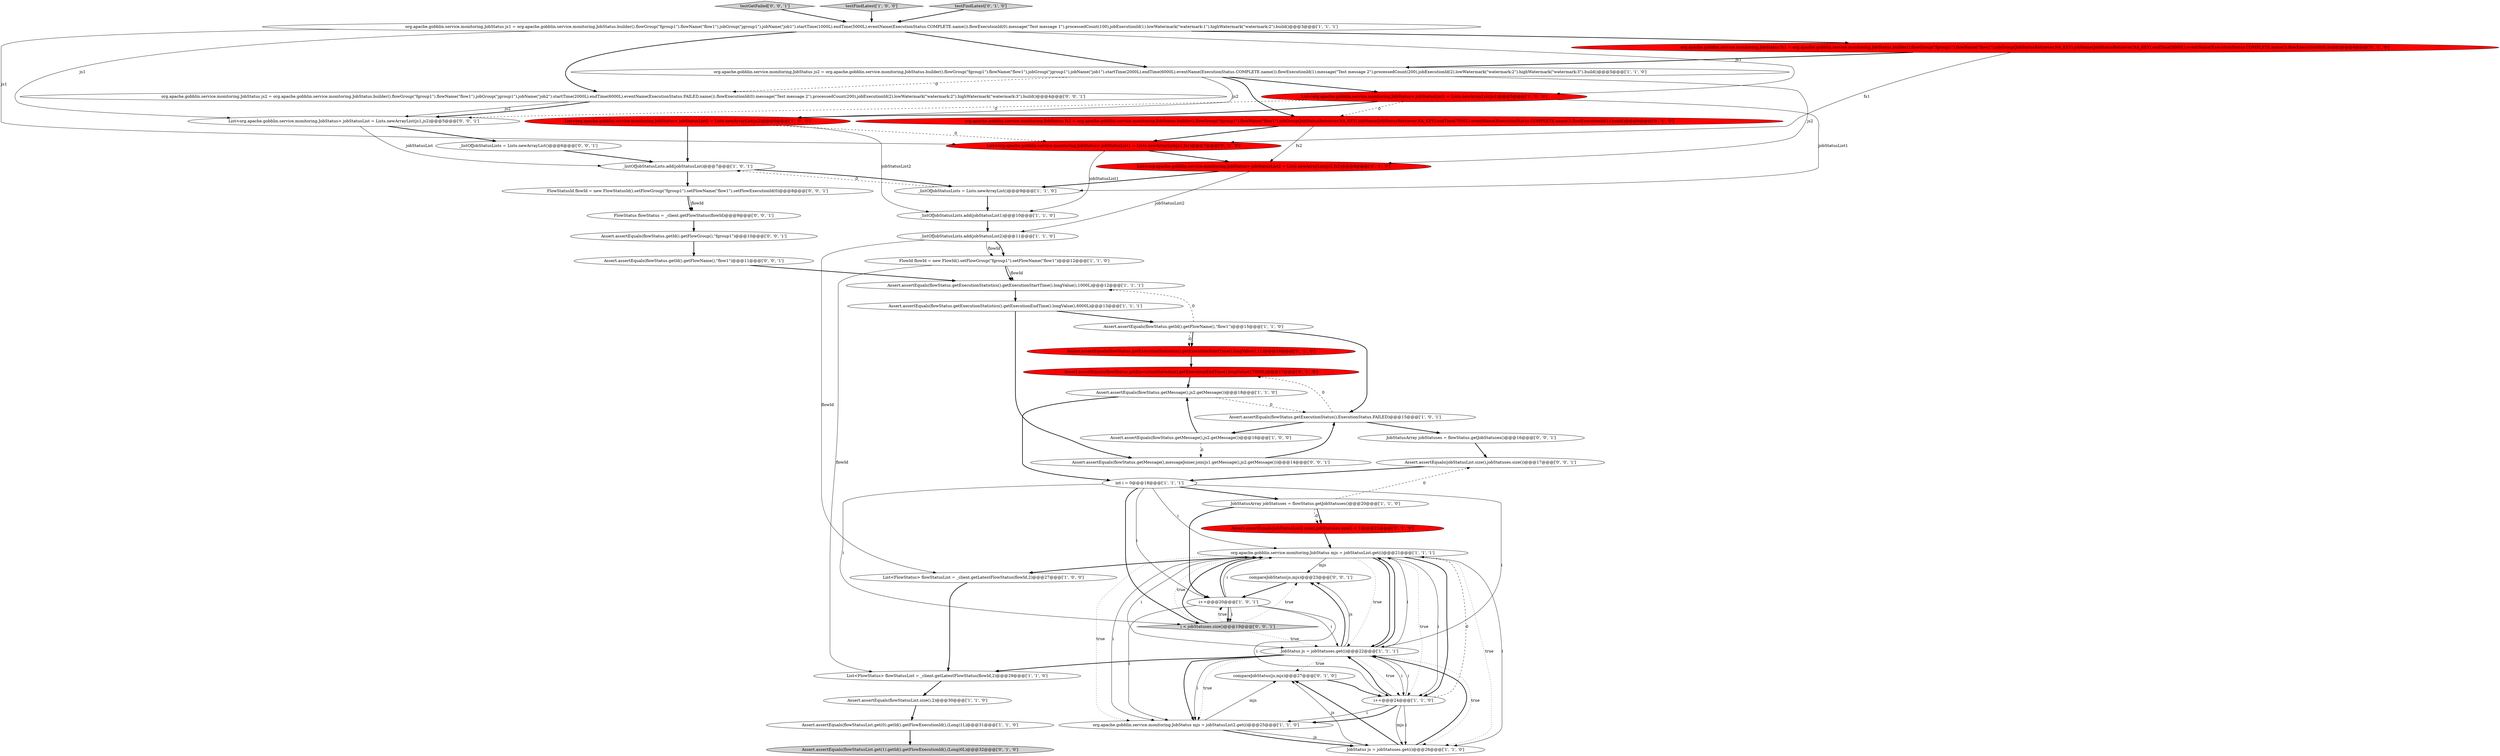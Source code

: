 digraph {
31 [style = filled, label = "Assert.assertEquals(flowStatus.getExecutionStatistics().getExecutionEndTime().longValue(),7000L)@@@17@@@['0', '1', '0']", fillcolor = red, shape = ellipse image = "AAA1AAABBB2BBB"];
26 [style = filled, label = "org.apache.gobblin.service.monitoring.JobStatus js1 = org.apache.gobblin.service.monitoring.JobStatus.builder().flowGroup(\"fgroup1\").flowName(\"flow1\").jobGroup(\"jgroup1\").jobName(\"job1\").startTime(1000L).endTime(5000L).eventName(ExecutionStatus.COMPLETE.name()).flowExecutionId(0).message(\"Test message 1\").processedCount(100).jobExecutionId(1).lowWatermark(\"watermark:1\").highWatermark(\"watermark:2\").build()@@@3@@@['1', '1', '1']", fillcolor = white, shape = ellipse image = "AAA0AAABBB1BBB"];
13 [style = filled, label = "Assert.assertEquals(flowStatusList.get(0).getId().getFlowExecutionId(),(Long)1L)@@@31@@@['1', '1', '0']", fillcolor = white, shape = ellipse image = "AAA0AAABBB1BBB"];
29 [style = filled, label = "compareJobStatus(js,mjs)@@@27@@@['0', '1', '0']", fillcolor = white, shape = ellipse image = "AAA0AAABBB2BBB"];
6 [style = filled, label = "org.apache.gobblin.service.monitoring.JobStatus mjs = jobStatusList.get(i)@@@21@@@['1', '1', '1']", fillcolor = white, shape = ellipse image = "AAA0AAABBB1BBB"];
42 [style = filled, label = "compareJobStatus(js,mjs)@@@23@@@['0', '0', '1']", fillcolor = white, shape = ellipse image = "AAA0AAABBB3BBB"];
17 [style = filled, label = "Assert.assertEquals(flowStatus.getExecutionStatus(),ExecutionStatus.FAILED)@@@15@@@['1', '0', '1']", fillcolor = white, shape = ellipse image = "AAA0AAABBB1BBB"];
16 [style = filled, label = "_listOfJobStatusLists.add(jobStatusList2)@@@11@@@['1', '1', '0']", fillcolor = white, shape = ellipse image = "AAA0AAABBB1BBB"];
22 [style = filled, label = "List<FlowStatus> flowStatusList = _client.getLatestFlowStatus(flowId,2)@@@27@@@['1', '0', '0']", fillcolor = white, shape = ellipse image = "AAA0AAABBB1BBB"];
47 [style = filled, label = "FlowStatus flowStatus = _client.getFlowStatus(flowId)@@@9@@@['0', '0', '1']", fillcolor = white, shape = ellipse image = "AAA0AAABBB3BBB"];
2 [style = filled, label = "Assert.assertEquals(flowStatus.getExecutionStatistics().getExecutionStartTime().longValue(),1000L)@@@12@@@['1', '1', '1']", fillcolor = white, shape = ellipse image = "AAA0AAABBB1BBB"];
5 [style = filled, label = "JobStatusArray jobStatuses = flowStatus.getJobStatuses()@@@20@@@['1', '1', '0']", fillcolor = white, shape = ellipse image = "AAA0AAABBB1BBB"];
27 [style = filled, label = "Assert.assertEquals(flowStatus.getId().getFlowName(),\"flow1\")@@@15@@@['1', '1', '0']", fillcolor = white, shape = ellipse image = "AAA0AAABBB1BBB"];
39 [style = filled, label = "testGetFailed['0', '0', '1']", fillcolor = lightgray, shape = diamond image = "AAA0AAABBB3BBB"];
21 [style = filled, label = "testFindLatest['1', '0', '0']", fillcolor = lightgray, shape = diamond image = "AAA0AAABBB1BBB"];
49 [style = filled, label = "Assert.assertEquals(flowStatus.getId().getFlowName(),\"flow1\")@@@11@@@['0', '0', '1']", fillcolor = white, shape = ellipse image = "AAA0AAABBB3BBB"];
46 [style = filled, label = "Assert.assertEquals(jobStatusList.size(),jobStatuses.size())@@@17@@@['0', '0', '1']", fillcolor = white, shape = ellipse image = "AAA0AAABBB3BBB"];
25 [style = filled, label = "List<FlowStatus> flowStatusList = _client.getLatestFlowStatus(flowId,2)@@@29@@@['1', '1', '0']", fillcolor = white, shape = ellipse image = "AAA0AAABBB1BBB"];
33 [style = filled, label = "List<org.apache.gobblin.service.monitoring.JobStatus> jobStatusList2 = Lists.newArrayList(js2,fs2)@@@8@@@['0', '1', '0']", fillcolor = red, shape = ellipse image = "AAA1AAABBB2BBB"];
36 [style = filled, label = "Assert.assertEquals(flowStatusList.get(1).getId().getFlowExecutionId(),(Long)0L)@@@32@@@['0', '1', '0']", fillcolor = lightgray, shape = ellipse image = "AAA0AAABBB2BBB"];
41 [style = filled, label = "_listOfJobStatusLists = Lists.newArrayList()@@@6@@@['0', '0', '1']", fillcolor = white, shape = ellipse image = "AAA0AAABBB3BBB"];
38 [style = filled, label = "FlowStatusId flowId = new FlowStatusId().setFlowGroup(\"fgroup1\").setFlowName(\"flow1\").setFlowExecutionId(0)@@@8@@@['0', '0', '1']", fillcolor = white, shape = ellipse image = "AAA0AAABBB3BBB"];
45 [style = filled, label = "JobStatusArray jobStatuses = flowStatus.getJobStatuses()@@@16@@@['0', '0', '1']", fillcolor = white, shape = ellipse image = "AAA0AAABBB3BBB"];
10 [style = filled, label = "Assert.assertEquals(flowStatus.getExecutionStatistics().getExecutionEndTime().longValue(),6000L)@@@13@@@['1', '1', '1']", fillcolor = white, shape = ellipse image = "AAA0AAABBB1BBB"];
32 [style = filled, label = "Assert.assertEquals(flowStatus.getExecutionStatistics().getExecutionStartTime().longValue(),1L)@@@16@@@['0', '1', '0']", fillcolor = red, shape = ellipse image = "AAA1AAABBB2BBB"];
44 [style = filled, label = "List<org.apache.gobblin.service.monitoring.JobStatus> jobStatusList = Lists.newArrayList(js1,js2)@@@5@@@['0', '0', '1']", fillcolor = white, shape = ellipse image = "AAA0AAABBB3BBB"];
11 [style = filled, label = "FlowId flowId = new FlowId().setFlowGroup(\"fgroup1\").setFlowName(\"flow1\")@@@12@@@['1', '1', '0']", fillcolor = white, shape = ellipse image = "AAA0AAABBB1BBB"];
12 [style = filled, label = "i++@@@20@@@['1', '0', '1']", fillcolor = white, shape = ellipse image = "AAA0AAABBB1BBB"];
1 [style = filled, label = "List<org.apache.gobblin.service.monitoring.JobStatus> jobStatusList2 = Lists.newArrayList(js2)@@@6@@@['1', '0', '0']", fillcolor = red, shape = ellipse image = "AAA1AAABBB1BBB"];
3 [style = filled, label = "org.apache.gobblin.service.monitoring.JobStatus mjs = jobStatusList2.get(i)@@@25@@@['1', '1', '0']", fillcolor = white, shape = ellipse image = "AAA0AAABBB1BBB"];
24 [style = filled, label = "Assert.assertEquals(flowStatus.getMessage(),js2.getMessage())@@@18@@@['1', '1', '0']", fillcolor = white, shape = ellipse image = "AAA0AAABBB1BBB"];
15 [style = filled, label = "Assert.assertEquals(flowStatus.getMessage(),js2.getMessage())@@@16@@@['1', '0', '0']", fillcolor = white, shape = ellipse image = "AAA0AAABBB1BBB"];
7 [style = filled, label = "Assert.assertEquals(flowStatusList.size(),2)@@@30@@@['1', '1', '0']", fillcolor = white, shape = ellipse image = "AAA0AAABBB1BBB"];
14 [style = filled, label = "JobStatus js = jobStatuses.get(i)@@@22@@@['1', '1', '1']", fillcolor = white, shape = ellipse image = "AAA0AAABBB1BBB"];
9 [style = filled, label = "org.apache.gobblin.service.monitoring.JobStatus js2 = org.apache.gobblin.service.monitoring.JobStatus.builder().flowGroup(\"fgroup1\").flowName(\"flow1\").jobGroup(\"jgroup1\").jobName(\"job1\").startTime(2000L).endTime(6000L).eventName(ExecutionStatus.COMPLETE.name()).flowExecutionId(1).message(\"Test message 2\").processedCount(200).jobExecutionId(2).lowWatermark(\"watermark:2\").highWatermark(\"watermark:3\").build()@@@5@@@['1', '1', '0']", fillcolor = white, shape = ellipse image = "AAA0AAABBB1BBB"];
23 [style = filled, label = "_listOfJobStatusLists.add(jobStatusList)@@@7@@@['1', '0', '1']", fillcolor = white, shape = ellipse image = "AAA0AAABBB1BBB"];
8 [style = filled, label = "i++@@@24@@@['1', '1', '0']", fillcolor = white, shape = ellipse image = "AAA0AAABBB1BBB"];
28 [style = filled, label = "org.apache.gobblin.service.monitoring.JobStatus fs2 = org.apache.gobblin.service.monitoring.JobStatus.builder().flowGroup(\"fgroup1\").flowName(\"flow1\").jobGroup(JobStatusRetriever.NA_KEY).jobName(JobStatusRetriever.NA_KEY).endTime(7000L).eventName(ExecutionStatus.COMPLETE.name()).flowExecutionId(1).build()@@@6@@@['0', '1', '0']", fillcolor = red, shape = ellipse image = "AAA1AAABBB2BBB"];
19 [style = filled, label = "List<org.apache.gobblin.service.monitoring.JobStatus> jobStatusList1 = Lists.newArrayList(js1)@@@5@@@['1', '0', '0']", fillcolor = red, shape = ellipse image = "AAA1AAABBB1BBB"];
0 [style = filled, label = "_listOfJobStatusLists = Lists.newArrayList()@@@9@@@['1', '1', '0']", fillcolor = white, shape = ellipse image = "AAA0AAABBB1BBB"];
34 [style = filled, label = "Assert.assertEquals(jobStatusList2.size(),jobStatuses.size() + 1)@@@21@@@['0', '1', '0']", fillcolor = red, shape = ellipse image = "AAA1AAABBB2BBB"];
50 [style = filled, label = "Assert.assertEquals(flowStatus.getMessage(),messageJoiner.join(js1.getMessage(),js2.getMessage()))@@@14@@@['0', '0', '1']", fillcolor = white, shape = ellipse image = "AAA0AAABBB3BBB"];
40 [style = filled, label = "i < jobStatuses.size()@@@19@@@['0', '0', '1']", fillcolor = lightgray, shape = diamond image = "AAA0AAABBB3BBB"];
48 [style = filled, label = "Assert.assertEquals(flowStatus.getId().getFlowGroup(),\"fgroup1\")@@@10@@@['0', '0', '1']", fillcolor = white, shape = ellipse image = "AAA0AAABBB3BBB"];
4 [style = filled, label = "int i = 0@@@18@@@['1', '1', '1']", fillcolor = white, shape = ellipse image = "AAA0AAABBB1BBB"];
43 [style = filled, label = "org.apache.gobblin.service.monitoring.JobStatus js2 = org.apache.gobblin.service.monitoring.JobStatus.builder().flowGroup(\"fgroup1\").flowName(\"flow1\").jobGroup(\"jgroup1\").jobName(\"job2\").startTime(2000L).endTime(6000L).eventName(ExecutionStatus.FAILED.name()).flowExecutionId(0).message(\"Test message 2\").processedCount(200).jobExecutionId(2).lowWatermark(\"watermark:2\").highWatermark(\"watermark:3\").build()@@@4@@@['0', '0', '1']", fillcolor = white, shape = ellipse image = "AAA0AAABBB3BBB"];
37 [style = filled, label = "testFindLatest['0', '1', '0']", fillcolor = lightgray, shape = diamond image = "AAA0AAABBB2BBB"];
30 [style = filled, label = "List<org.apache.gobblin.service.monitoring.JobStatus> jobStatusList1 = Lists.newArrayList(js1,fs1)@@@7@@@['0', '1', '0']", fillcolor = red, shape = ellipse image = "AAA1AAABBB2BBB"];
18 [style = filled, label = "_listOfJobStatusLists.add(jobStatusList1)@@@10@@@['1', '1', '0']", fillcolor = white, shape = ellipse image = "AAA0AAABBB1BBB"];
35 [style = filled, label = "org.apache.gobblin.service.monitoring.JobStatus fs1 = org.apache.gobblin.service.monitoring.JobStatus.builder().flowGroup(\"fgroup1\").flowName(\"flow1\").jobGroup(JobStatusRetriever.NA_KEY).jobName(JobStatusRetriever.NA_KEY).endTime(5000L).eventName(ExecutionStatus.COMPLETE.name()).flowExecutionId(0).build()@@@4@@@['0', '1', '0']", fillcolor = red, shape = ellipse image = "AAA1AAABBB2BBB"];
20 [style = filled, label = "JobStatus js = jobStatuses.get(i)@@@26@@@['1', '1', '0']", fillcolor = white, shape = ellipse image = "AAA0AAABBB1BBB"];
14->3 [style = bold, label=""];
27->32 [style = bold, label=""];
14->25 [style = bold, label=""];
40->6 [style = bold, label=""];
4->40 [style = solid, label="i"];
6->22 [style = bold, label=""];
4->14 [style = solid, label="i"];
1->18 [style = solid, label="jobStatusList2"];
12->8 [style = solid, label="i"];
26->19 [style = solid, label="js1"];
17->45 [style = bold, label=""];
26->9 [style = bold, label=""];
8->20 [style = solid, label="i"];
43->44 [style = solid, label="js2"];
1->23 [style = bold, label=""];
5->34 [style = bold, label=""];
33->0 [style = bold, label=""];
19->1 [style = bold, label=""];
21->26 [style = bold, label=""];
12->40 [style = bold, label=""];
3->20 [style = solid, label="js"];
12->40 [style = solid, label="i"];
5->46 [style = dashed, label="0"];
13->36 [style = bold, label=""];
26->35 [style = bold, label=""];
27->17 [style = bold, label=""];
14->3 [style = dotted, label="true"];
38->47 [style = solid, label="flowId"];
11->25 [style = solid, label="flowId"];
6->3 [style = dotted, label="true"];
43->44 [style = bold, label=""];
9->1 [style = solid, label="js2"];
19->28 [style = dashed, label="0"];
10->50 [style = bold, label=""];
4->12 [style = solid, label="i"];
22->25 [style = bold, label=""];
48->49 [style = bold, label=""];
28->30 [style = bold, label=""];
37->26 [style = bold, label=""];
47->48 [style = bold, label=""];
30->18 [style = solid, label="jobStatusList1"];
0->23 [style = dashed, label="0"];
20->29 [style = solid, label="js"];
40->6 [style = dotted, label="true"];
26->43 [style = bold, label=""];
20->14 [style = bold, label=""];
27->2 [style = dashed, label="0"];
25->7 [style = bold, label=""];
5->34 [style = dashed, label="0"];
39->26 [style = bold, label=""];
6->20 [style = dotted, label="true"];
15->50 [style = dashed, label="0"];
9->33 [style = solid, label="js2"];
28->33 [style = solid, label="fs2"];
14->6 [style = solid, label="i"];
6->14 [style = dotted, label="true"];
12->14 [style = solid, label="i"];
46->4 [style = bold, label=""];
16->11 [style = solid, label="flowId"];
11->2 [style = solid, label="flowId"];
44->41 [style = bold, label=""];
17->15 [style = bold, label=""];
38->47 [style = bold, label=""];
45->46 [style = bold, label=""];
14->6 [style = bold, label=""];
32->31 [style = bold, label=""];
19->0 [style = solid, label="jobStatusList1"];
40->42 [style = dotted, label="true"];
3->29 [style = solid, label="mjs"];
6->20 [style = solid, label="i"];
30->33 [style = bold, label=""];
35->9 [style = bold, label=""];
1->30 [style = dashed, label="0"];
31->24 [style = bold, label=""];
50->17 [style = bold, label=""];
8->3 [style = bold, label=""];
14->42 [style = bold, label=""];
8->14 [style = bold, label=""];
2->10 [style = bold, label=""];
23->0 [style = bold, label=""];
14->3 [style = solid, label="i"];
9->43 [style = dashed, label="0"];
4->6 [style = solid, label="i"];
9->28 [style = bold, label=""];
40->14 [style = dotted, label="true"];
12->6 [style = solid, label="i"];
6->8 [style = dotted, label="true"];
27->32 [style = dashed, label="0"];
14->8 [style = dotted, label="true"];
8->20 [style = solid, label="mjs"];
6->42 [style = solid, label="mjs"];
9->19 [style = bold, label=""];
49->2 [style = bold, label=""];
16->22 [style = solid, label="flowId"];
0->18 [style = bold, label=""];
14->42 [style = solid, label="js"];
4->5 [style = bold, label=""];
6->3 [style = solid, label="i"];
6->14 [style = solid, label="i"];
24->17 [style = dashed, label="0"];
44->23 [style = solid, label="jobStatusList"];
18->16 [style = bold, label=""];
7->13 [style = bold, label=""];
4->40 [style = bold, label=""];
29->8 [style = bold, label=""];
8->6 [style = dashed, label="0"];
16->11 [style = bold, label=""];
8->3 [style = solid, label="i"];
20->29 [style = bold, label=""];
10->27 [style = bold, label=""];
35->30 [style = solid, label="fs1"];
42->12 [style = bold, label=""];
17->31 [style = dashed, label="0"];
12->6 [style = bold, label=""];
14->8 [style = solid, label="i"];
11->2 [style = bold, label=""];
6->8 [style = solid, label="i"];
26->30 [style = solid, label="js1"];
6->14 [style = bold, label=""];
33->16 [style = solid, label="jobStatusList2"];
14->20 [style = dotted, label="true"];
19->44 [style = dashed, label="0"];
24->4 [style = bold, label=""];
3->20 [style = bold, label=""];
5->12 [style = bold, label=""];
8->14 [style = solid, label="i"];
40->12 [style = dotted, label="true"];
15->24 [style = bold, label=""];
34->6 [style = bold, label=""];
6->8 [style = bold, label=""];
23->38 [style = bold, label=""];
14->29 [style = dotted, label="true"];
12->3 [style = solid, label="i"];
41->23 [style = bold, label=""];
26->44 [style = solid, label="js1"];
}
